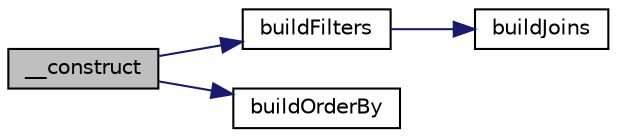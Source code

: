 digraph G
{
  edge [fontname="Helvetica",fontsize="10",labelfontname="Helvetica",labelfontsize="10"];
  node [fontname="Helvetica",fontsize="10",shape=record];
  rankdir=LR;
  Node1 [label="__construct",height=0.2,width=0.4,color="black", fillcolor="grey75", style="filled" fontcolor="black"];
  Node1 -> Node2 [color="midnightblue",fontsize="10",style="solid",fontname="Helvetica"];
  Node2 [label="buildFilters",height=0.2,width=0.4,color="black", fillcolor="white", style="filled",URL="$class_query.html#ab06befc62bc4505f608c0c91b033ffd4"];
  Node2 -> Node3 [color="midnightblue",fontsize="10",style="solid",fontname="Helvetica"];
  Node3 [label="buildJoins",height=0.2,width=0.4,color="black", fillcolor="white", style="filled",URL="$class_query.html#ac80ccbaf28b2e5a762b95947f4b96b12"];
  Node1 -> Node4 [color="midnightblue",fontsize="10",style="solid",fontname="Helvetica"];
  Node4 [label="buildOrderBy",height=0.2,width=0.4,color="black", fillcolor="white", style="filled",URL="$class_query.html#aa82a704f8e159f9e9cc7a693638d6bd3"];
}

